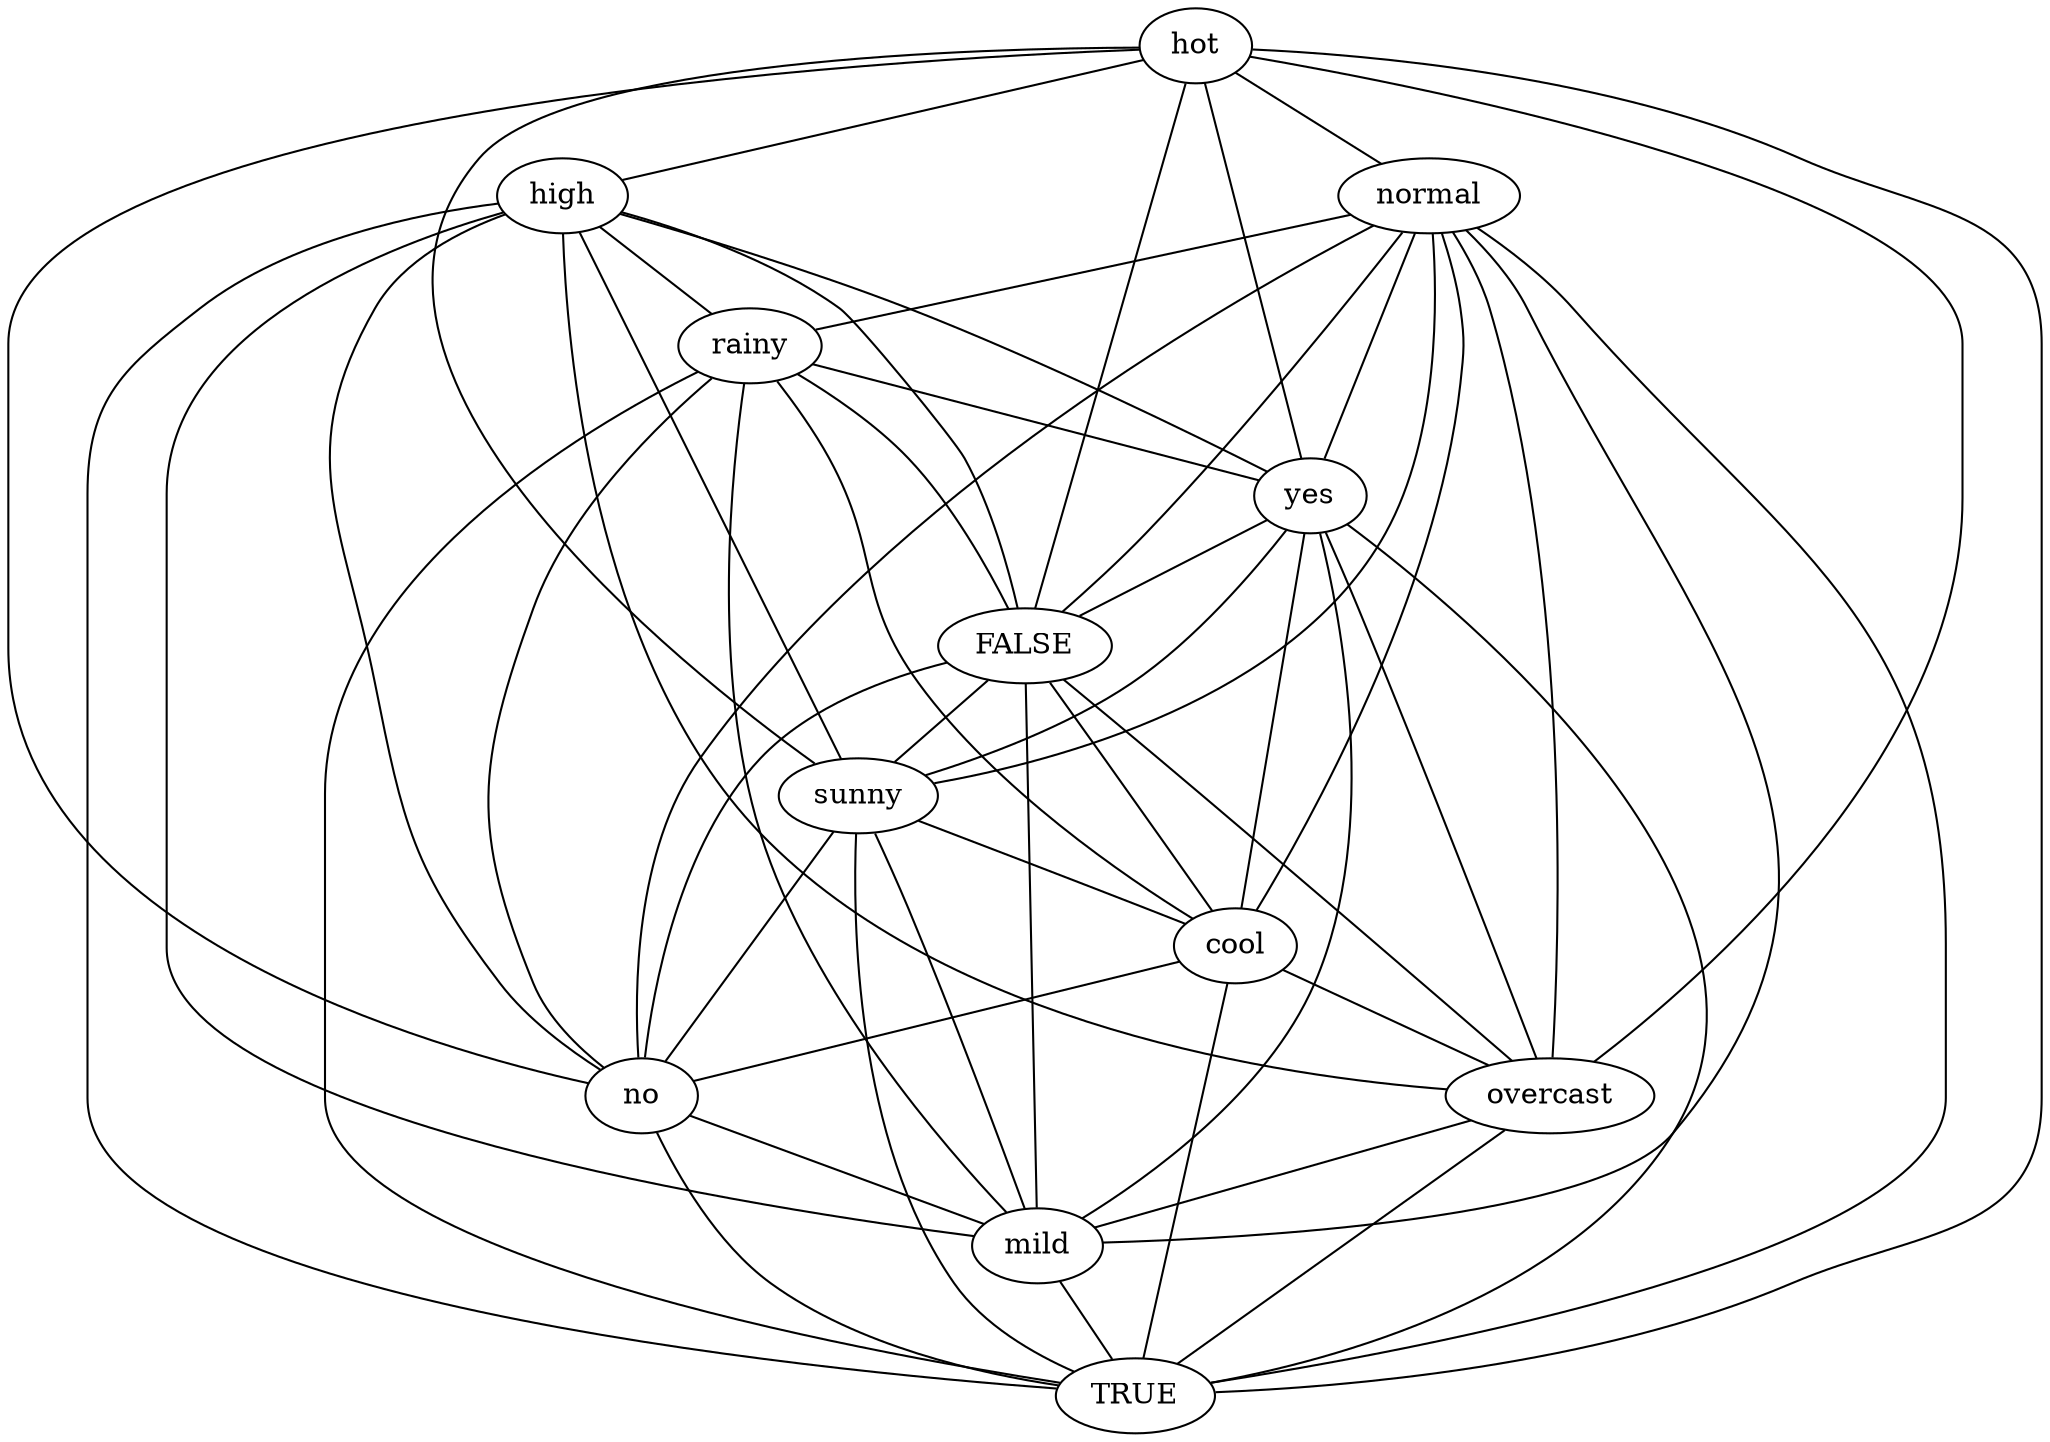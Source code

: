 strict graph "" {
hot;
high;
normal;
rainy;
yes;
FALSE;
sunny;
cool;
no;
overcast;
mild;
TRUE;
hot -- high  [color=black];
hot -- normal  [color=black];
hot -- TRUE  [color=black];
hot -- FALSE  [color=black];
hot -- sunny  [color=black];
hot -- yes  [color=black];
hot -- no  [color=black];
hot -- overcast  [color=black];
high -- no  [color=black];
high -- mild  [color=black];
high -- rainy  [color=black];
high -- TRUE  [color=black];
high -- FALSE  [color=black];
high -- sunny  [color=black];
high -- yes  [color=black];
high -- overcast  [color=black];
normal -- sunny  [color=black];
normal -- no  [color=black];
normal -- mild  [color=black];
normal -- rainy  [color=black];
normal -- yes  [color=black];
normal -- FALSE  [color=black];
normal -- TRUE  [color=black];
normal -- cool  [color=black];
normal -- overcast  [color=black];
rainy -- mild  [color=black];
rainy -- yes  [color=black];
rainy -- FALSE  [color=black];
rainy -- TRUE  [color=black];
rainy -- cool  [color=black];
rainy -- no  [color=black];
yes -- mild  [color=black];
yes -- sunny  [color=black];
yes -- FALSE  [color=black];
yes -- TRUE  [color=black];
yes -- cool  [color=black];
yes -- overcast  [color=black];
FALSE -- mild  [color=black];
FALSE -- sunny  [color=black];
FALSE -- cool  [color=black];
FALSE -- no  [color=black];
FALSE -- overcast  [color=black];
sunny -- mild  [color=black];
sunny -- TRUE  [color=black];
sunny -- cool  [color=black];
sunny -- no  [color=black];
cool -- no  [color=black];
cool -- TRUE  [color=black];
cool -- overcast  [color=black];
no -- mild  [color=black];
no -- TRUE  [color=black];
overcast -- mild  [color=black];
overcast -- TRUE  [color=black];
mild -- TRUE  [color=black];
}
